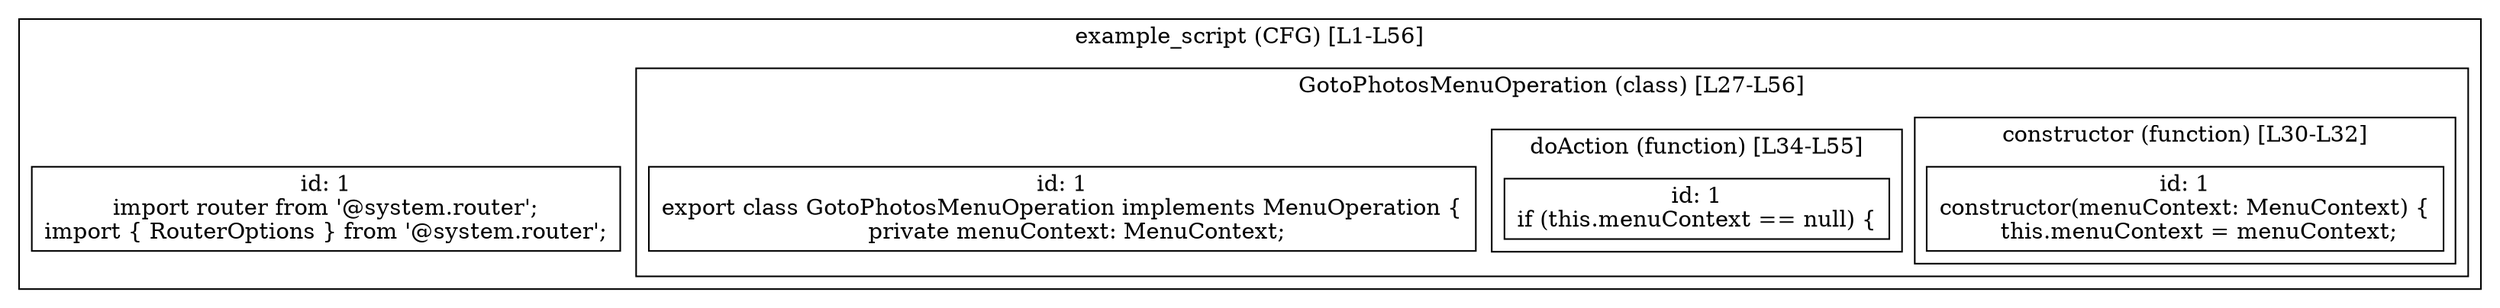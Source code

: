 digraph "26.ts" {
  subgraph "cluster_1" {
    label="example_script (CFG) [L1-L56]";
    node_1_1 [label="id: 1\nimport router from '@system.router';
import { RouterOptions } from '@system.router';", shape=box];
  subgraph "cluster_2" {
    label="GotoPhotosMenuOperation (class) [L27-L56]";
    node_2_1 [label="id: 1\nexport class GotoPhotosMenuOperation implements MenuOperation {
    private menuContext: MenuContext;", shape=box];
  subgraph "cluster_3" {
    label="constructor (function) [L30-L32]";
    node_3_1 [label="id: 1\nconstructor(menuContext: MenuContext) {
    this.menuContext = menuContext;", shape=box];
  }
  subgraph "cluster_4" {
    label="doAction (function) [L34-L55]";
    node_4_1 [label="id: 1\nif (this.menuContext == null) {", shape=box];
  }
  }
  }
}